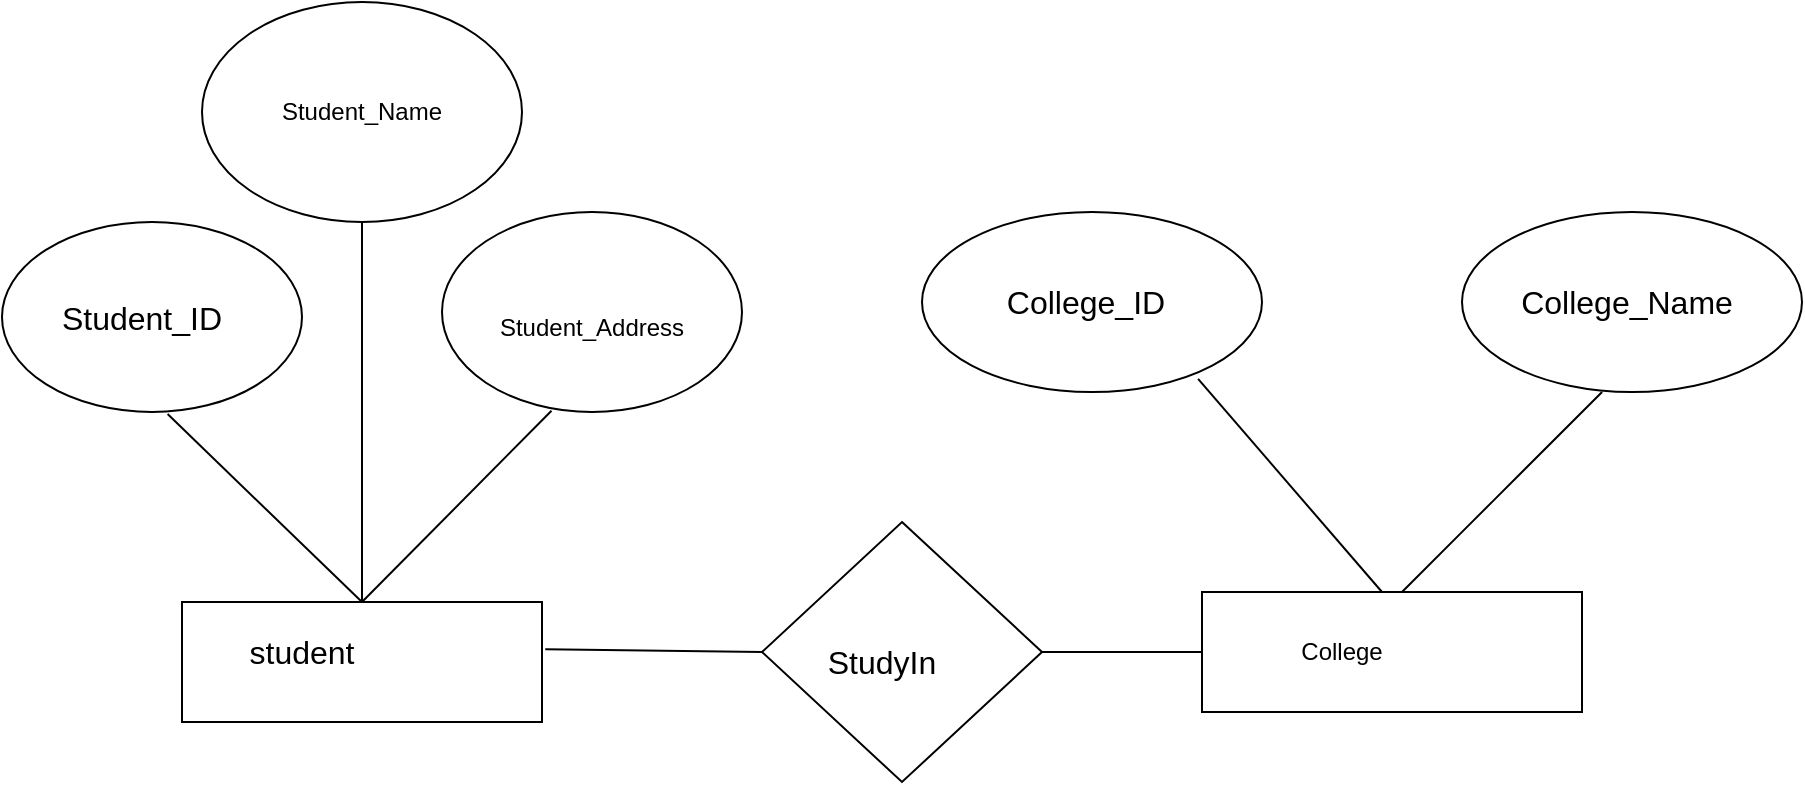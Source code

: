 <mxfile version="14.9.2" type="github"><diagram id="0KUw9fla148ipGT-Teen" name="Page-1"><mxGraphModel dx="1038" dy="579" grid="1" gridSize="10" guides="1" tooltips="1" connect="1" arrows="1" fold="1" page="1" pageScale="1" pageWidth="850" pageHeight="1100" math="0" shadow="0"><root><mxCell id="0"/><mxCell id="1" parent="0"/><mxCell id="7t4qT4BRiFPi-c9dXYVT-3" value="" style="rounded=0;whiteSpace=wrap;html=1;" parent="1" vertex="1"><mxGeometry x="110" y="305" width="180" height="60" as="geometry"/></mxCell><mxCell id="7t4qT4BRiFPi-c9dXYVT-4" value="&lt;font size=&quot;3&quot;&gt;student&lt;/font&gt;" style="text;html=1;strokeColor=none;fillColor=none;align=center;verticalAlign=middle;whiteSpace=wrap;rounded=0;" parent="1" vertex="1"><mxGeometry x="150" y="320" width="40" height="20" as="geometry"/></mxCell><mxCell id="7t4qT4BRiFPi-c9dXYVT-5" value="" style="rhombus;whiteSpace=wrap;html=1;" parent="1" vertex="1"><mxGeometry x="400" y="265" width="140" height="130" as="geometry"/></mxCell><mxCell id="7t4qT4BRiFPi-c9dXYVT-16" value="&lt;font size=&quot;3&quot;&gt;StudyIn&lt;/font&gt;" style="text;html=1;strokeColor=none;fillColor=none;align=center;verticalAlign=middle;whiteSpace=wrap;rounded=0;" parent="1" vertex="1"><mxGeometry x="440" y="325" width="40" height="20" as="geometry"/></mxCell><mxCell id="7t4qT4BRiFPi-c9dXYVT-19" value="" style="rounded=0;whiteSpace=wrap;html=1;" parent="1" vertex="1"><mxGeometry x="620" y="300" width="190" height="60" as="geometry"/></mxCell><mxCell id="7t4qT4BRiFPi-c9dXYVT-20" value="College" style="text;html=1;strokeColor=none;fillColor=none;align=center;verticalAlign=middle;whiteSpace=wrap;rounded=0;" parent="1" vertex="1"><mxGeometry x="670" y="320" width="40" height="20" as="geometry"/></mxCell><mxCell id="7t4qT4BRiFPi-c9dXYVT-21" value="" style="endArrow=none;html=1;entryX=0;entryY=0.5;entryDx=0;entryDy=0;" parent="1" target="7t4qT4BRiFPi-c9dXYVT-19" edge="1"><mxGeometry width="50" height="50" relative="1" as="geometry"><mxPoint x="540" y="330" as="sourcePoint"/><mxPoint x="590" y="280" as="targetPoint"/></mxGeometry></mxCell><mxCell id="7t4qT4BRiFPi-c9dXYVT-22" value="" style="endArrow=none;html=1;exitX=1.009;exitY=0.393;exitDx=0;exitDy=0;exitPerimeter=0;" parent="1" source="7t4qT4BRiFPi-c9dXYVT-3" edge="1"><mxGeometry width="50" height="50" relative="1" as="geometry"><mxPoint x="350" y="380" as="sourcePoint"/><mxPoint x="400" y="330" as="targetPoint"/></mxGeometry></mxCell><mxCell id="7t4qT4BRiFPi-c9dXYVT-23" value="" style="ellipse;whiteSpace=wrap;html=1;" parent="1" vertex="1"><mxGeometry x="480" y="110" width="170" height="90" as="geometry"/></mxCell><mxCell id="7t4qT4BRiFPi-c9dXYVT-24" value="" style="ellipse;whiteSpace=wrap;html=1;" parent="1" vertex="1"><mxGeometry x="750" y="110" width="170" height="90" as="geometry"/></mxCell><mxCell id="7t4qT4BRiFPi-c9dXYVT-25" value="&lt;font size=&quot;3&quot;&gt;College_ID&lt;/font&gt;" style="text;html=1;strokeColor=none;fillColor=none;align=center;verticalAlign=middle;whiteSpace=wrap;rounded=0;" parent="1" vertex="1"><mxGeometry x="542" y="145" width="40" height="20" as="geometry"/></mxCell><mxCell id="7t4qT4BRiFPi-c9dXYVT-26" value="&lt;font size=&quot;3&quot;&gt;College_Name&lt;/font&gt;" style="text;html=1;strokeColor=none;fillColor=none;align=center;verticalAlign=middle;whiteSpace=wrap;rounded=0;" parent="1" vertex="1"><mxGeometry x="810" y="145" width="45" height="20" as="geometry"/></mxCell><mxCell id="7t4qT4BRiFPi-c9dXYVT-27" value="" style="endArrow=none;html=1;entryX=0.412;entryY=1;entryDx=0;entryDy=0;entryPerimeter=0;" parent="1" target="7t4qT4BRiFPi-c9dXYVT-24" edge="1"><mxGeometry width="50" height="50" relative="1" as="geometry"><mxPoint x="720" y="300" as="sourcePoint"/><mxPoint x="770" y="250" as="targetPoint"/><Array as="points"><mxPoint x="760" y="260"/></Array></mxGeometry></mxCell><mxCell id="7t4qT4BRiFPi-c9dXYVT-28" value="" style="endArrow=none;html=1;entryX=0.812;entryY=0.927;entryDx=0;entryDy=0;entryPerimeter=0;" parent="1" target="7t4qT4BRiFPi-c9dXYVT-23" edge="1"><mxGeometry width="50" height="50" relative="1" as="geometry"><mxPoint x="710" y="300" as="sourcePoint"/><mxPoint x="760" y="250" as="targetPoint"/><Array as="points"/></mxGeometry></mxCell><mxCell id="7t4qT4BRiFPi-c9dXYVT-29" value="" style="ellipse;whiteSpace=wrap;html=1;" parent="1" vertex="1"><mxGeometry x="20" y="115" width="150" height="95" as="geometry"/></mxCell><mxCell id="7t4qT4BRiFPi-c9dXYVT-30" value="&lt;br&gt;Student_Address" style="ellipse;whiteSpace=wrap;html=1;" parent="1" vertex="1"><mxGeometry x="240" y="110" width="150" height="100" as="geometry"/></mxCell><mxCell id="7t4qT4BRiFPi-c9dXYVT-31" value="Student_Name" style="ellipse;whiteSpace=wrap;html=1;" parent="1" vertex="1"><mxGeometry x="120" y="5" width="160" height="110" as="geometry"/></mxCell><mxCell id="7t4qT4BRiFPi-c9dXYVT-33" value="" style="endArrow=none;html=1;entryX=0.365;entryY=0.994;entryDx=0;entryDy=0;entryPerimeter=0;" parent="1" target="7t4qT4BRiFPi-c9dXYVT-30" edge="1"><mxGeometry width="50" height="50" relative="1" as="geometry"><mxPoint x="200" y="305" as="sourcePoint"/><mxPoint x="250" y="255" as="targetPoint"/></mxGeometry></mxCell><mxCell id="7t4qT4BRiFPi-c9dXYVT-34" value="" style="endArrow=none;html=1;entryX=0.552;entryY=1.011;entryDx=0;entryDy=0;entryPerimeter=0;" parent="1" target="7t4qT4BRiFPi-c9dXYVT-29" edge="1"><mxGeometry width="50" height="50" relative="1" as="geometry"><mxPoint x="200" y="305" as="sourcePoint"/><mxPoint x="250" y="255" as="targetPoint"/></mxGeometry></mxCell><mxCell id="7t4qT4BRiFPi-c9dXYVT-36" value="" style="endArrow=none;html=1;entryX=0.5;entryY=1;entryDx=0;entryDy=0;" parent="1" target="7t4qT4BRiFPi-c9dXYVT-31" edge="1"><mxGeometry width="50" height="50" relative="1" as="geometry"><mxPoint x="200" y="305" as="sourcePoint"/><mxPoint x="250" y="255" as="targetPoint"/></mxGeometry></mxCell><mxCell id="7t4qT4BRiFPi-c9dXYVT-37" value="&lt;font size=&quot;3&quot;&gt;Student_ID&lt;/font&gt;" style="text;html=1;strokeColor=none;fillColor=none;align=center;verticalAlign=middle;whiteSpace=wrap;rounded=0;" parent="1" vertex="1"><mxGeometry x="70" y="152.5" width="40" height="20" as="geometry"/></mxCell></root></mxGraphModel></diagram></mxfile>